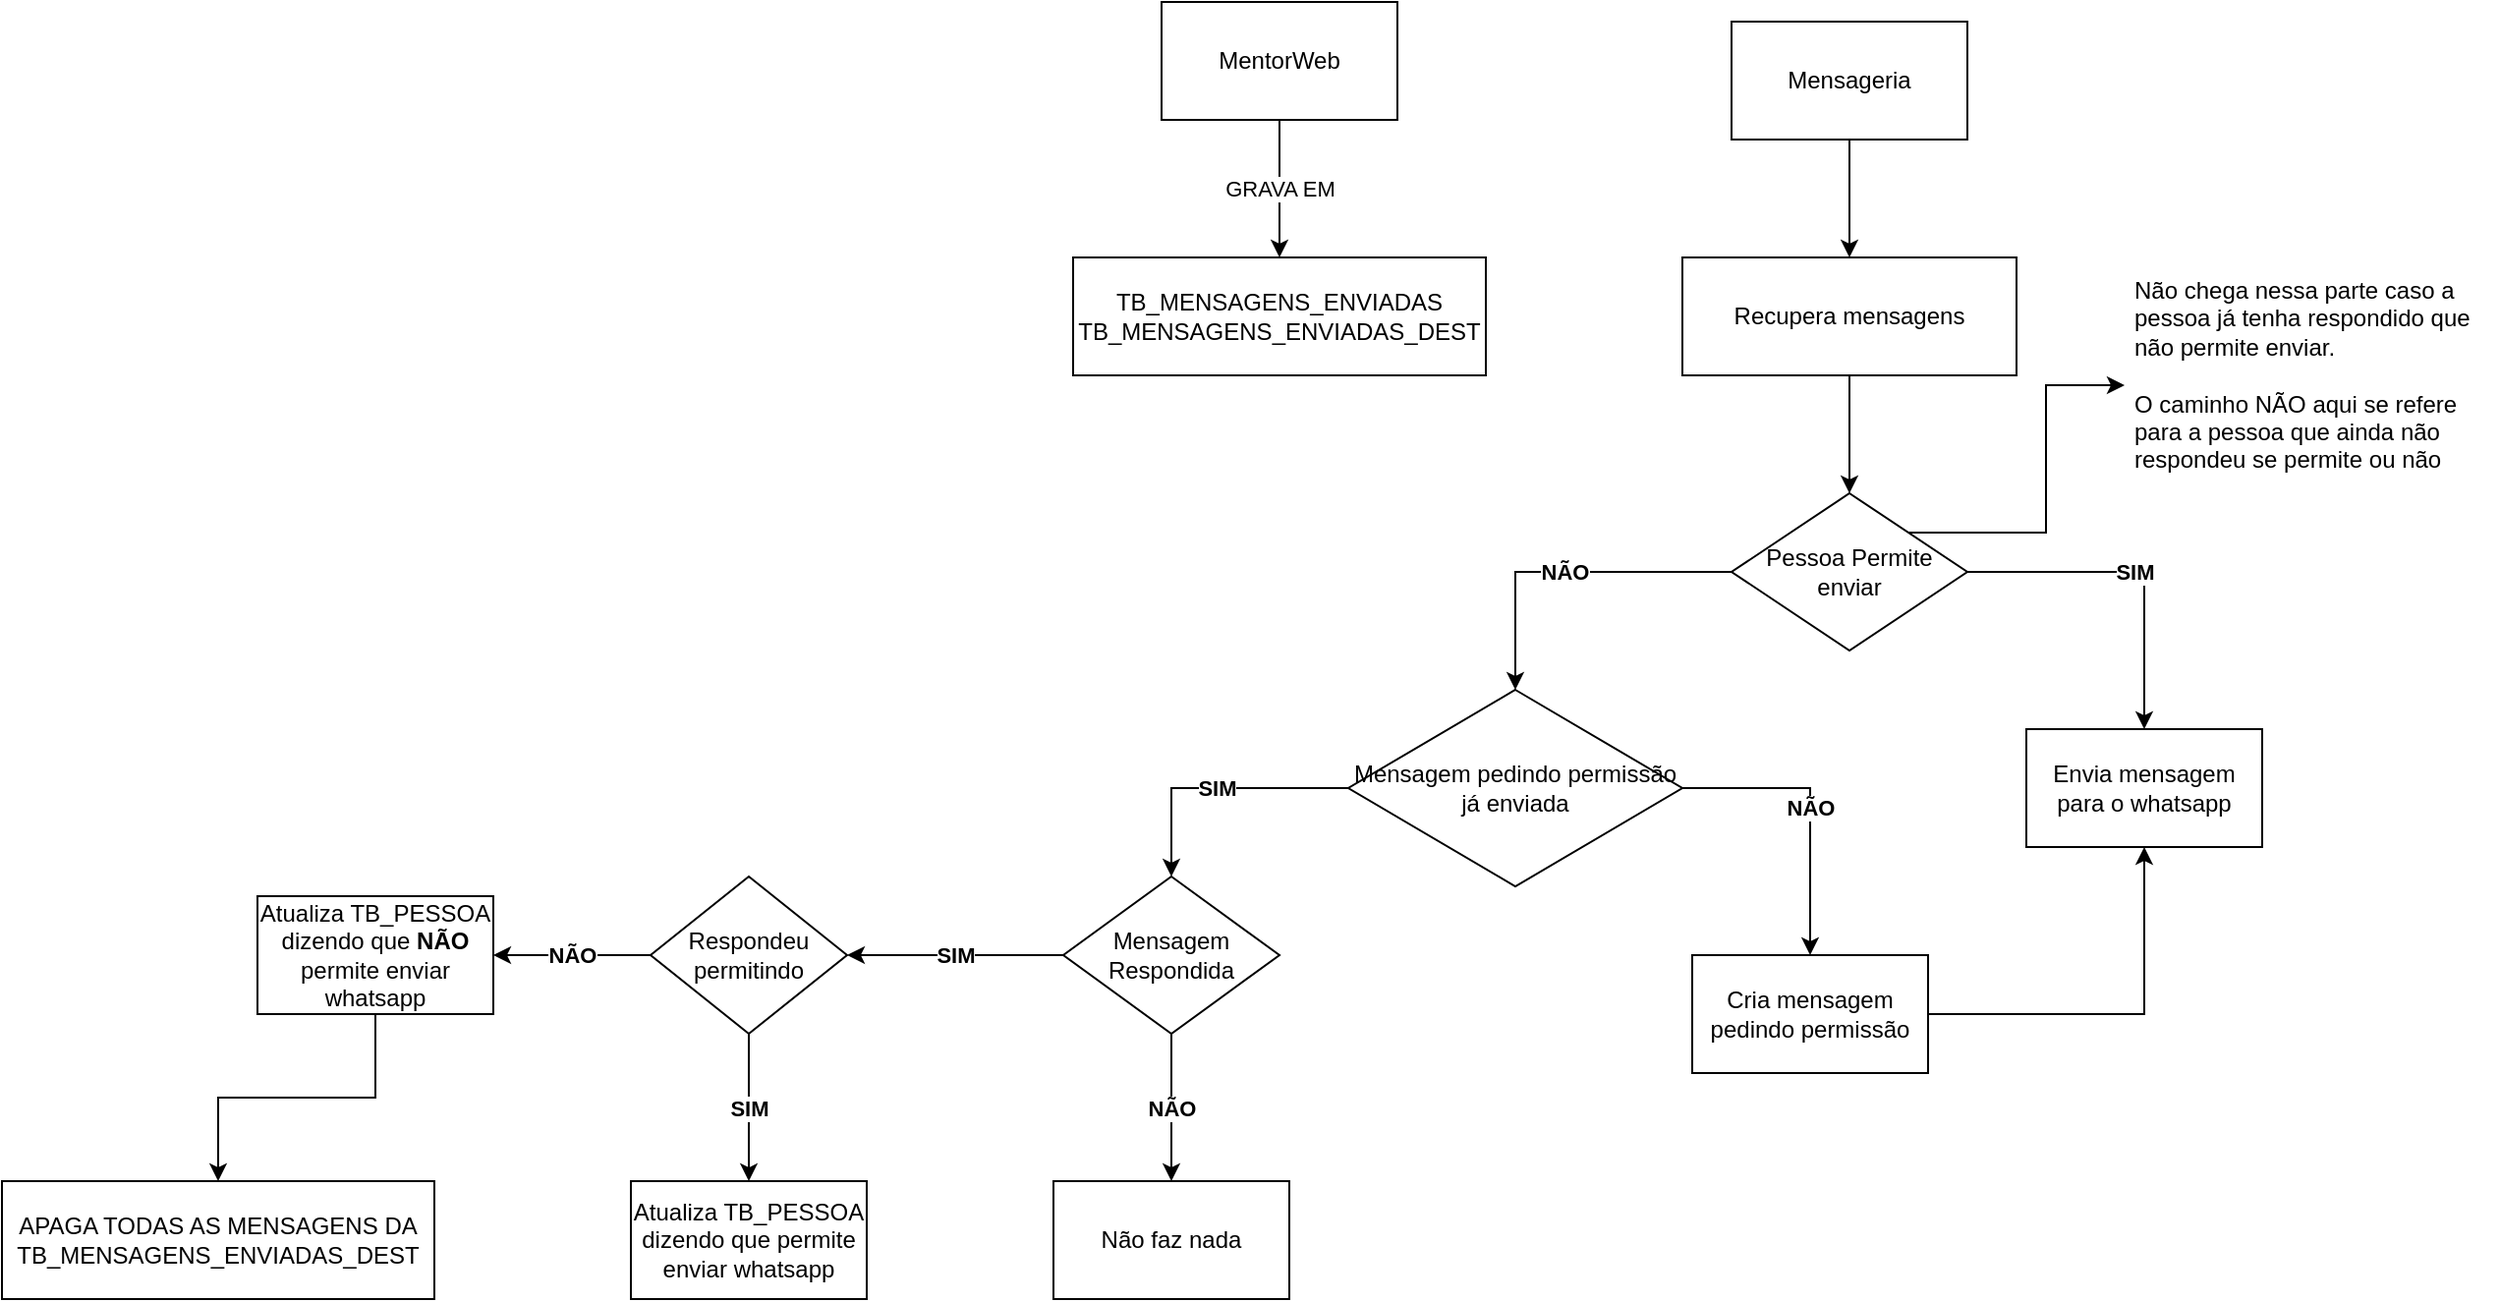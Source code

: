 <mxfile version="21.0.6" type="github">
  <diagram id="C5RBs43oDa-KdzZeNtuy" name="Page-1">
    <mxGraphModel dx="2261" dy="754" grid="1" gridSize="10" guides="1" tooltips="1" connect="1" arrows="1" fold="1" page="1" pageScale="1" pageWidth="827" pageHeight="1169" math="0" shadow="0">
      <root>
        <mxCell id="WIyWlLk6GJQsqaUBKTNV-0" />
        <mxCell id="WIyWlLk6GJQsqaUBKTNV-1" parent="WIyWlLk6GJQsqaUBKTNV-0" />
        <mxCell id="jjuvTD5TwQWrYJXCy2-c-2" value="GRAVA EM" style="edgeStyle=orthogonalEdgeStyle;rounded=0;orthogonalLoop=1;jettySize=auto;html=1;entryX=0.5;entryY=0;entryDx=0;entryDy=0;" edge="1" parent="WIyWlLk6GJQsqaUBKTNV-1" source="jjuvTD5TwQWrYJXCy2-c-1" target="jjuvTD5TwQWrYJXCy2-c-3">
          <mxGeometry relative="1" as="geometry">
            <mxPoint x="170" y="210" as="targetPoint" />
          </mxGeometry>
        </mxCell>
        <mxCell id="jjuvTD5TwQWrYJXCy2-c-1" value="&lt;div&gt;MentorWeb&lt;/div&gt;" style="rounded=0;whiteSpace=wrap;html=1;" vertex="1" parent="WIyWlLk6GJQsqaUBKTNV-1">
          <mxGeometry x="110" y="100" width="120" height="60" as="geometry" />
        </mxCell>
        <mxCell id="jjuvTD5TwQWrYJXCy2-c-3" value="&lt;div&gt;TB_MENSAGENS_ENVIADAS&lt;/div&gt;&lt;div&gt;TB_MENSAGENS_ENVIADAS_DEST&lt;/div&gt;" style="rounded=0;whiteSpace=wrap;html=1;" vertex="1" parent="WIyWlLk6GJQsqaUBKTNV-1">
          <mxGeometry x="65" y="230" width="210" height="60" as="geometry" />
        </mxCell>
        <mxCell id="jjuvTD5TwQWrYJXCy2-c-10" style="edgeStyle=orthogonalEdgeStyle;rounded=0;orthogonalLoop=1;jettySize=auto;html=1;entryX=0.5;entryY=0;entryDx=0;entryDy=0;" edge="1" parent="WIyWlLk6GJQsqaUBKTNV-1" source="jjuvTD5TwQWrYJXCy2-c-9" target="jjuvTD5TwQWrYJXCy2-c-11">
          <mxGeometry relative="1" as="geometry">
            <mxPoint x="460" y="210" as="targetPoint" />
          </mxGeometry>
        </mxCell>
        <mxCell id="jjuvTD5TwQWrYJXCy2-c-9" value="Mensageria" style="rounded=0;whiteSpace=wrap;html=1;" vertex="1" parent="WIyWlLk6GJQsqaUBKTNV-1">
          <mxGeometry x="400" y="110" width="120" height="60" as="geometry" />
        </mxCell>
        <mxCell id="jjuvTD5TwQWrYJXCy2-c-15" style="edgeStyle=orthogonalEdgeStyle;rounded=0;orthogonalLoop=1;jettySize=auto;html=1;entryX=0.5;entryY=0;entryDx=0;entryDy=0;" edge="1" parent="WIyWlLk6GJQsqaUBKTNV-1" source="jjuvTD5TwQWrYJXCy2-c-11" target="jjuvTD5TwQWrYJXCy2-c-14">
          <mxGeometry relative="1" as="geometry" />
        </mxCell>
        <mxCell id="jjuvTD5TwQWrYJXCy2-c-11" value="Recupera mensagens" style="rounded=0;whiteSpace=wrap;html=1;" vertex="1" parent="WIyWlLk6GJQsqaUBKTNV-1">
          <mxGeometry x="375" y="230" width="170" height="60" as="geometry" />
        </mxCell>
        <mxCell id="jjuvTD5TwQWrYJXCy2-c-17" value="&lt;b&gt;SIM&lt;/b&gt;" style="edgeStyle=orthogonalEdgeStyle;rounded=0;orthogonalLoop=1;jettySize=auto;html=1;" edge="1" parent="WIyWlLk6GJQsqaUBKTNV-1" source="jjuvTD5TwQWrYJXCy2-c-14" target="jjuvTD5TwQWrYJXCy2-c-16">
          <mxGeometry relative="1" as="geometry" />
        </mxCell>
        <mxCell id="jjuvTD5TwQWrYJXCy2-c-19" value="&lt;b&gt;NÃO&lt;/b&gt;" style="edgeStyle=orthogonalEdgeStyle;rounded=0;orthogonalLoop=1;jettySize=auto;html=1;entryX=0.5;entryY=0;entryDx=0;entryDy=0;" edge="1" parent="WIyWlLk6GJQsqaUBKTNV-1" source="jjuvTD5TwQWrYJXCy2-c-14" target="jjuvTD5TwQWrYJXCy2-c-20">
          <mxGeometry relative="1" as="geometry">
            <mxPoint x="315" y="470" as="targetPoint" />
          </mxGeometry>
        </mxCell>
        <mxCell id="jjuvTD5TwQWrYJXCy2-c-49" style="edgeStyle=orthogonalEdgeStyle;rounded=0;orthogonalLoop=1;jettySize=auto;html=1;entryX=0;entryY=0.5;entryDx=0;entryDy=0;exitX=1;exitY=0;exitDx=0;exitDy=0;" edge="1" parent="WIyWlLk6GJQsqaUBKTNV-1" source="jjuvTD5TwQWrYJXCy2-c-14" target="jjuvTD5TwQWrYJXCy2-c-48">
          <mxGeometry relative="1" as="geometry" />
        </mxCell>
        <mxCell id="jjuvTD5TwQWrYJXCy2-c-14" value="Pessoa Permite enviar" style="rhombus;whiteSpace=wrap;html=1;" vertex="1" parent="WIyWlLk6GJQsqaUBKTNV-1">
          <mxGeometry x="400" y="350" width="120" height="80" as="geometry" />
        </mxCell>
        <mxCell id="jjuvTD5TwQWrYJXCy2-c-16" value="Envia mensagem para o whatsapp" style="rounded=0;whiteSpace=wrap;html=1;" vertex="1" parent="WIyWlLk6GJQsqaUBKTNV-1">
          <mxGeometry x="550" y="470" width="120" height="60" as="geometry" />
        </mxCell>
        <mxCell id="jjuvTD5TwQWrYJXCy2-c-27" value="&lt;b&gt;NÃO&lt;/b&gt;" style="edgeStyle=orthogonalEdgeStyle;rounded=0;orthogonalLoop=1;jettySize=auto;html=1;" edge="1" parent="WIyWlLk6GJQsqaUBKTNV-1" source="jjuvTD5TwQWrYJXCy2-c-20" target="jjuvTD5TwQWrYJXCy2-c-26">
          <mxGeometry relative="1" as="geometry" />
        </mxCell>
        <mxCell id="jjuvTD5TwQWrYJXCy2-c-30" value="&lt;b&gt;SIM&lt;/b&gt;" style="edgeStyle=orthogonalEdgeStyle;rounded=0;orthogonalLoop=1;jettySize=auto;html=1;entryX=0.5;entryY=0;entryDx=0;entryDy=0;" edge="1" parent="WIyWlLk6GJQsqaUBKTNV-1" source="jjuvTD5TwQWrYJXCy2-c-20" target="jjuvTD5TwQWrYJXCy2-c-29">
          <mxGeometry relative="1" as="geometry" />
        </mxCell>
        <mxCell id="jjuvTD5TwQWrYJXCy2-c-20" value="Mensagem pedindo permissão já enviada" style="rhombus;whiteSpace=wrap;html=1;" vertex="1" parent="WIyWlLk6GJQsqaUBKTNV-1">
          <mxGeometry x="205" y="450" width="170" height="100" as="geometry" />
        </mxCell>
        <mxCell id="jjuvTD5TwQWrYJXCy2-c-28" style="edgeStyle=orthogonalEdgeStyle;rounded=0;orthogonalLoop=1;jettySize=auto;html=1;entryX=0.5;entryY=1;entryDx=0;entryDy=0;" edge="1" parent="WIyWlLk6GJQsqaUBKTNV-1" source="jjuvTD5TwQWrYJXCy2-c-26" target="jjuvTD5TwQWrYJXCy2-c-16">
          <mxGeometry relative="1" as="geometry" />
        </mxCell>
        <mxCell id="jjuvTD5TwQWrYJXCy2-c-26" value="Cria mensagem pedindo permissão" style="whiteSpace=wrap;html=1;" vertex="1" parent="WIyWlLk6GJQsqaUBKTNV-1">
          <mxGeometry x="380" y="585" width="120" height="60" as="geometry" />
        </mxCell>
        <mxCell id="jjuvTD5TwQWrYJXCy2-c-32" value="&lt;b&gt;NÃO&lt;/b&gt;" style="edgeStyle=orthogonalEdgeStyle;rounded=0;orthogonalLoop=1;jettySize=auto;html=1;" edge="1" parent="WIyWlLk6GJQsqaUBKTNV-1" source="jjuvTD5TwQWrYJXCy2-c-29" target="jjuvTD5TwQWrYJXCy2-c-31">
          <mxGeometry relative="1" as="geometry" />
        </mxCell>
        <mxCell id="jjuvTD5TwQWrYJXCy2-c-35" value="&lt;b&gt;SIM&lt;/b&gt;" style="edgeStyle=orthogonalEdgeStyle;rounded=0;orthogonalLoop=1;jettySize=auto;html=1;entryX=1;entryY=0.5;entryDx=0;entryDy=0;" edge="1" parent="WIyWlLk6GJQsqaUBKTNV-1" source="jjuvTD5TwQWrYJXCy2-c-29" target="jjuvTD5TwQWrYJXCy2-c-36">
          <mxGeometry relative="1" as="geometry">
            <mxPoint x="-35" y="585" as="targetPoint" />
          </mxGeometry>
        </mxCell>
        <mxCell id="jjuvTD5TwQWrYJXCy2-c-29" value="Mensagem Respondida" style="rhombus;whiteSpace=wrap;html=1;" vertex="1" parent="WIyWlLk6GJQsqaUBKTNV-1">
          <mxGeometry x="60" y="545" width="110" height="80" as="geometry" />
        </mxCell>
        <mxCell id="jjuvTD5TwQWrYJXCy2-c-31" value="Não faz nada" style="whiteSpace=wrap;html=1;" vertex="1" parent="WIyWlLk6GJQsqaUBKTNV-1">
          <mxGeometry x="55" y="700" width="120" height="60" as="geometry" />
        </mxCell>
        <mxCell id="jjuvTD5TwQWrYJXCy2-c-39" value="&lt;b&gt;SIM&lt;/b&gt;" style="edgeStyle=orthogonalEdgeStyle;rounded=0;orthogonalLoop=1;jettySize=auto;html=1;entryX=0.5;entryY=0;entryDx=0;entryDy=0;" edge="1" parent="WIyWlLk6GJQsqaUBKTNV-1" source="jjuvTD5TwQWrYJXCy2-c-36" target="jjuvTD5TwQWrYJXCy2-c-38">
          <mxGeometry relative="1" as="geometry" />
        </mxCell>
        <mxCell id="jjuvTD5TwQWrYJXCy2-c-40" value="&lt;b&gt;NÃO&lt;/b&gt;" style="edgeStyle=orthogonalEdgeStyle;rounded=0;orthogonalLoop=1;jettySize=auto;html=1;entryX=1;entryY=0.5;entryDx=0;entryDy=0;" edge="1" parent="WIyWlLk6GJQsqaUBKTNV-1" source="jjuvTD5TwQWrYJXCy2-c-36" target="jjuvTD5TwQWrYJXCy2-c-41">
          <mxGeometry relative="1" as="geometry">
            <mxPoint x="-230" y="585" as="targetPoint" />
          </mxGeometry>
        </mxCell>
        <mxCell id="jjuvTD5TwQWrYJXCy2-c-36" value="Respondeu permitindo" style="rhombus;whiteSpace=wrap;html=1;" vertex="1" parent="WIyWlLk6GJQsqaUBKTNV-1">
          <mxGeometry x="-150" y="545" width="100" height="80" as="geometry" />
        </mxCell>
        <mxCell id="jjuvTD5TwQWrYJXCy2-c-38" value="Atualiza TB_PESSOA dizendo que permite enviar whatsapp" style="whiteSpace=wrap;html=1;" vertex="1" parent="WIyWlLk6GJQsqaUBKTNV-1">
          <mxGeometry x="-160" y="700" width="120" height="60" as="geometry" />
        </mxCell>
        <mxCell id="jjuvTD5TwQWrYJXCy2-c-45" style="edgeStyle=orthogonalEdgeStyle;rounded=0;orthogonalLoop=1;jettySize=auto;html=1;" edge="1" parent="WIyWlLk6GJQsqaUBKTNV-1" source="jjuvTD5TwQWrYJXCy2-c-41" target="jjuvTD5TwQWrYJXCy2-c-43">
          <mxGeometry relative="1" as="geometry" />
        </mxCell>
        <mxCell id="jjuvTD5TwQWrYJXCy2-c-41" value="Atualiza TB_PESSOA dizendo que &lt;b&gt;NÃO&lt;/b&gt; permite enviar whatsapp" style="whiteSpace=wrap;html=1;" vertex="1" parent="WIyWlLk6GJQsqaUBKTNV-1">
          <mxGeometry x="-350" y="555" width="120" height="60" as="geometry" />
        </mxCell>
        <mxCell id="jjuvTD5TwQWrYJXCy2-c-43" value="APAGA TODAS AS MENSAGENS DA TB_MENSAGENS_ENVIADAS_DEST" style="whiteSpace=wrap;html=1;" vertex="1" parent="WIyWlLk6GJQsqaUBKTNV-1">
          <mxGeometry x="-480" y="700" width="220" height="60" as="geometry" />
        </mxCell>
        <mxCell id="jjuvTD5TwQWrYJXCy2-c-48" value="&lt;div&gt;Não chega nessa parte caso a pessoa já tenha respondido que não permite enviar.&lt;/div&gt;&lt;div&gt;&lt;br&gt;&lt;/div&gt;&lt;div&gt;O caminho NÃO aqui se refere para a pessoa que ainda não respondeu se permite ou não&lt;br&gt;&lt;/div&gt;" style="text;html=1;strokeColor=none;fillColor=none;spacing=5;spacingTop=-20;whiteSpace=wrap;overflow=hidden;rounded=0;" vertex="1" parent="WIyWlLk6GJQsqaUBKTNV-1">
          <mxGeometry x="600" y="250" width="190" height="90" as="geometry" />
        </mxCell>
      </root>
    </mxGraphModel>
  </diagram>
</mxfile>
